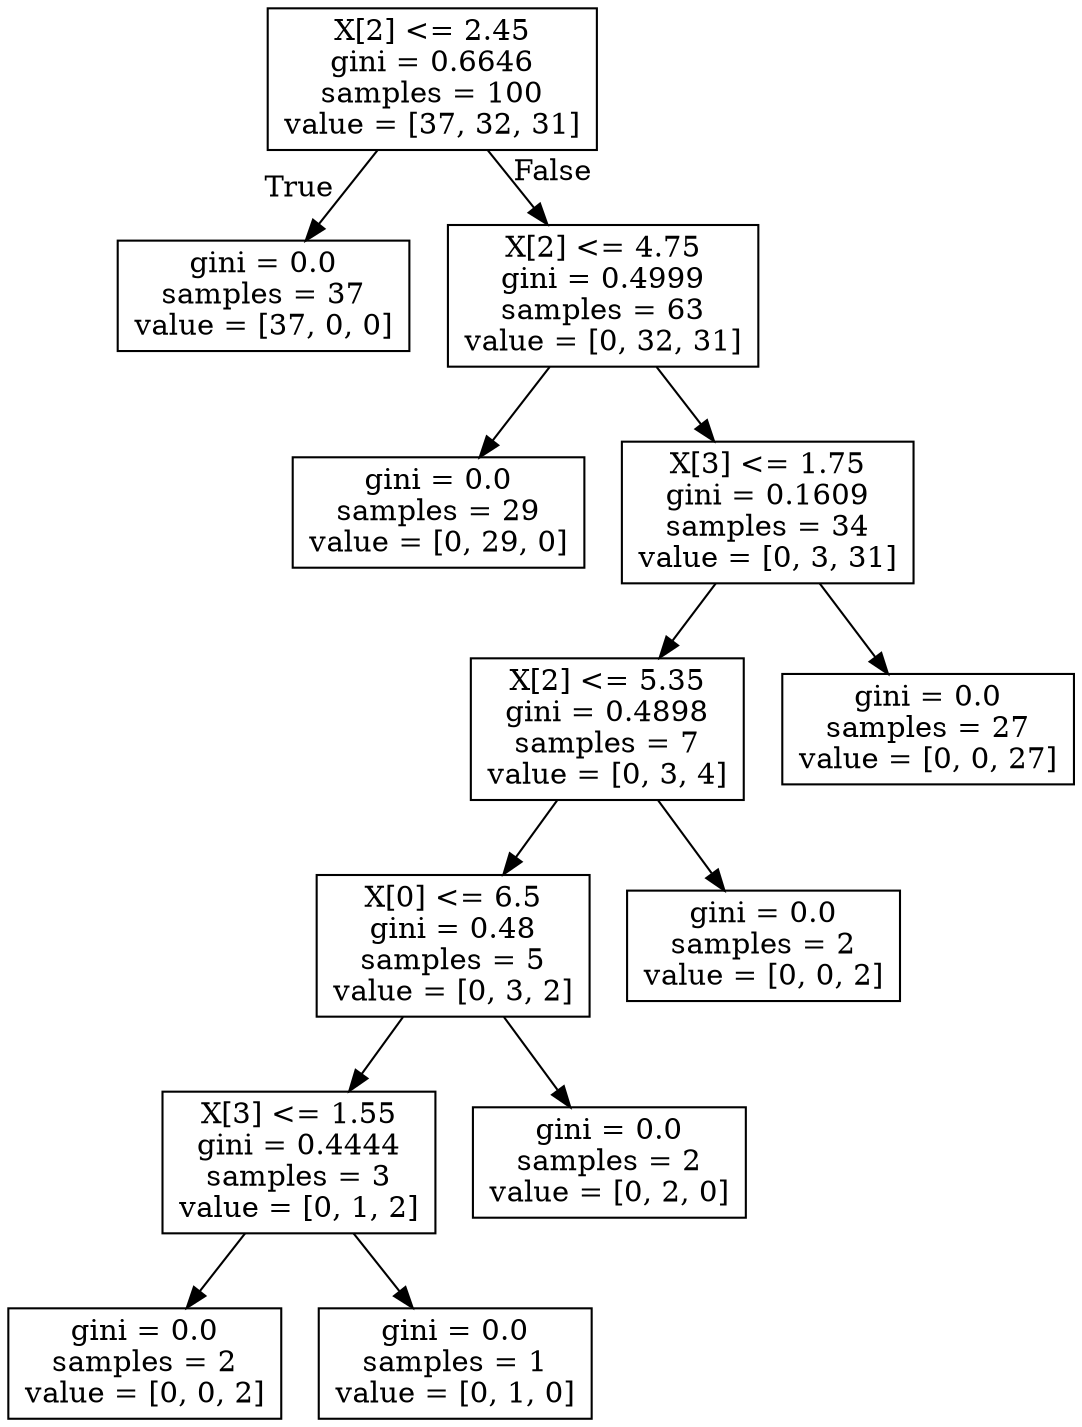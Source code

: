 digraph Tree {
node [shape=box] ;
0 [label="X[2] <= 2.45\ngini = 0.6646\nsamples = 100\nvalue = [37, 32, 31]"] ;
1 [label="gini = 0.0\nsamples = 37\nvalue = [37, 0, 0]"] ;
0 -> 1 [labeldistance=2.5, labelangle=45, headlabel="True"] ;
2 [label="X[2] <= 4.75\ngini = 0.4999\nsamples = 63\nvalue = [0, 32, 31]"] ;
0 -> 2 [labeldistance=2.5, labelangle=-45, headlabel="False"] ;
3 [label="gini = 0.0\nsamples = 29\nvalue = [0, 29, 0]"] ;
2 -> 3 ;
4 [label="X[3] <= 1.75\ngini = 0.1609\nsamples = 34\nvalue = [0, 3, 31]"] ;
2 -> 4 ;
5 [label="X[2] <= 5.35\ngini = 0.4898\nsamples = 7\nvalue = [0, 3, 4]"] ;
4 -> 5 ;
6 [label="X[0] <= 6.5\ngini = 0.48\nsamples = 5\nvalue = [0, 3, 2]"] ;
5 -> 6 ;
7 [label="X[3] <= 1.55\ngini = 0.4444\nsamples = 3\nvalue = [0, 1, 2]"] ;
6 -> 7 ;
8 [label="gini = 0.0\nsamples = 2\nvalue = [0, 0, 2]"] ;
7 -> 8 ;
9 [label="gini = 0.0\nsamples = 1\nvalue = [0, 1, 0]"] ;
7 -> 9 ;
10 [label="gini = 0.0\nsamples = 2\nvalue = [0, 2, 0]"] ;
6 -> 10 ;
11 [label="gini = 0.0\nsamples = 2\nvalue = [0, 0, 2]"] ;
5 -> 11 ;
12 [label="gini = 0.0\nsamples = 27\nvalue = [0, 0, 27]"] ;
4 -> 12 ;
}